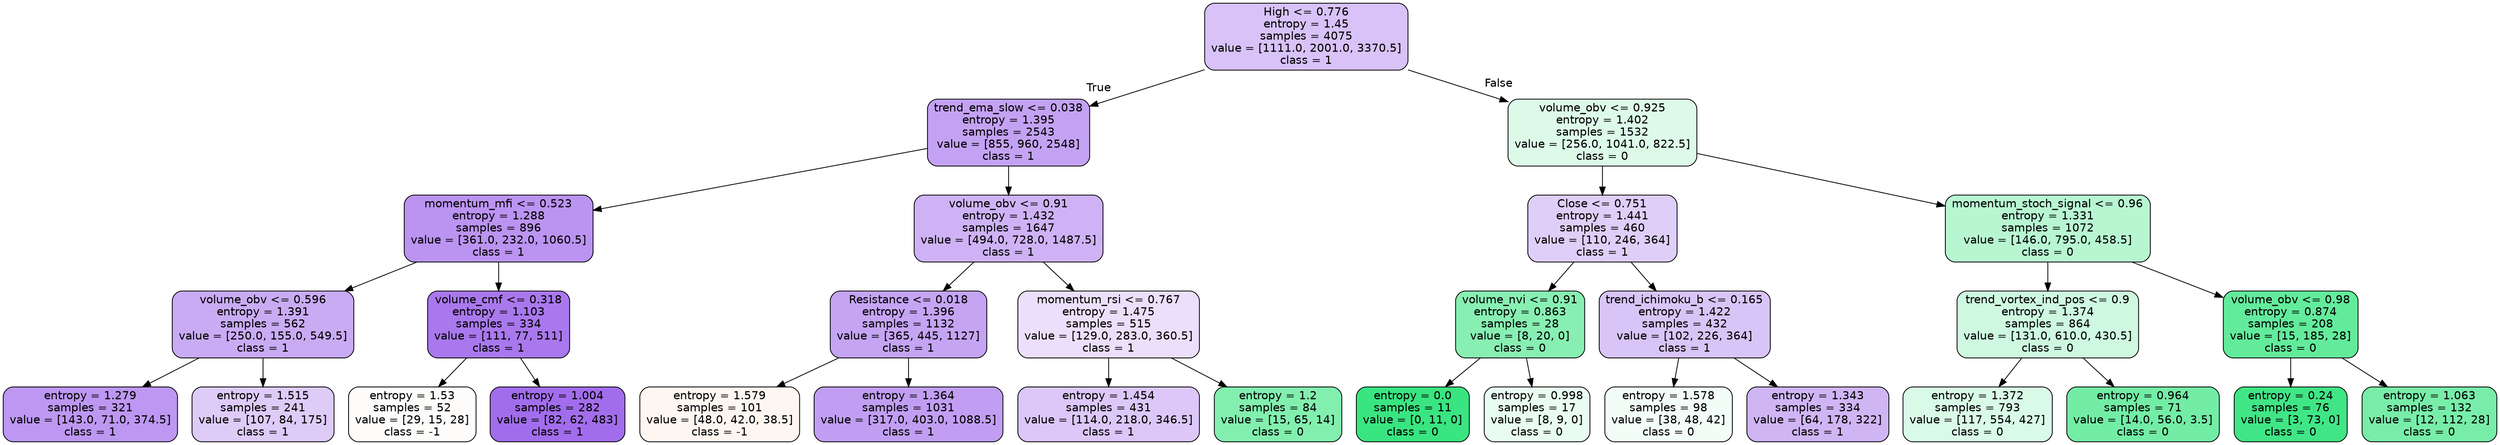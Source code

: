digraph Tree {
node [shape=box, style="filled, rounded", color="black", fontname=helvetica] ;
edge [fontname=helvetica] ;
0 [label="High <= 0.776\nentropy = 1.45\nsamples = 4075\nvalue = [1111.0, 2001.0, 3370.5]\nclass = 1", fillcolor="#8139e54e"] ;
1 [label="trend_ema_slow <= 0.038\nentropy = 1.395\nsamples = 2543\nvalue = [855, 960, 2548]\nclass = 1", fillcolor="#8139e577"] ;
0 -> 1 [labeldistance=2.5, labelangle=45, headlabel="True"] ;
2 [label="momentum_mfi <= 0.523\nentropy = 1.288\nsamples = 896\nvalue = [361.0, 232.0, 1060.5]\nclass = 1", fillcolor="#8139e58a"] ;
1 -> 2 ;
3 [label="volume_obv <= 0.596\nentropy = 1.391\nsamples = 562\nvalue = [250.0, 155.0, 549.5]\nclass = 1", fillcolor="#8139e56c"] ;
2 -> 3 ;
4 [label="entropy = 1.279\nsamples = 321\nvalue = [143.0, 71.0, 374.5]\nclass = 1", fillcolor="#8139e585"] ;
3 -> 4 ;
5 [label="entropy = 1.515\nsamples = 241\nvalue = [107, 84, 175]\nclass = 1", fillcolor="#8139e543"] ;
3 -> 5 ;
6 [label="volume_cmf <= 0.318\nentropy = 1.103\nsamples = 334\nvalue = [111, 77, 511]\nclass = 1", fillcolor="#8139e5ad"] ;
2 -> 6 ;
7 [label="entropy = 1.53\nsamples = 52\nvalue = [29, 15, 28]\nclass = -1", fillcolor="#e5813906"] ;
6 -> 7 ;
8 [label="entropy = 1.004\nsamples = 282\nvalue = [82, 62, 483]\nclass = 1", fillcolor="#8139e5bc"] ;
6 -> 8 ;
9 [label="volume_obv <= 0.91\nentropy = 1.432\nsamples = 1647\nvalue = [494.0, 728.0, 1487.5]\nclass = 1", fillcolor="#8139e562"] ;
1 -> 9 ;
10 [label="Resistance <= 0.018\nentropy = 1.396\nsamples = 1132\nvalue = [365, 445, 1127]\nclass = 1", fillcolor="#8139e575"] ;
9 -> 10 ;
11 [label="entropy = 1.579\nsamples = 101\nvalue = [48.0, 42.0, 38.5]\nclass = -1", fillcolor="#e5813912"] ;
10 -> 11 ;
12 [label="entropy = 1.364\nsamples = 1031\nvalue = [317.0, 403.0, 1088.5]\nclass = 1", fillcolor="#8139e57c"] ;
10 -> 12 ;
13 [label="momentum_rsi <= 0.767\nentropy = 1.475\nsamples = 515\nvalue = [129.0, 283.0, 360.5]\nclass = 1", fillcolor="#8139e528"] ;
9 -> 13 ;
14 [label="entropy = 1.454\nsamples = 431\nvalue = [114.0, 218.0, 346.5]\nclass = 1", fillcolor="#8139e547"] ;
13 -> 14 ;
15 [label="entropy = 1.2\nsamples = 84\nvalue = [15, 65, 14]\nclass = 0", fillcolor="#39e581a1"] ;
13 -> 15 ;
16 [label="volume_obv <= 0.925\nentropy = 1.402\nsamples = 1532\nvalue = [256.0, 1041.0, 822.5]\nclass = 0", fillcolor="#39e5812b"] ;
0 -> 16 [labeldistance=2.5, labelangle=-45, headlabel="False"] ;
17 [label="Close <= 0.751\nentropy = 1.441\nsamples = 460\nvalue = [110, 246, 364]\nclass = 1", fillcolor="#8139e53f"] ;
16 -> 17 ;
18 [label="volume_nvi <= 0.91\nentropy = 0.863\nsamples = 28\nvalue = [8, 20, 0]\nclass = 0", fillcolor="#39e58199"] ;
17 -> 18 ;
19 [label="entropy = 0.0\nsamples = 11\nvalue = [0, 11, 0]\nclass = 0", fillcolor="#39e581ff"] ;
18 -> 19 ;
20 [label="entropy = 0.998\nsamples = 17\nvalue = [8, 9, 0]\nclass = 0", fillcolor="#39e5811c"] ;
18 -> 20 ;
21 [label="trend_ichimoku_b <= 0.165\nentropy = 1.422\nsamples = 432\nvalue = [102, 226, 364]\nclass = 1", fillcolor="#8139e54c"] ;
17 -> 21 ;
22 [label="entropy = 1.578\nsamples = 98\nvalue = [38, 48, 42]\nclass = 0", fillcolor="#39e58112"] ;
21 -> 22 ;
23 [label="entropy = 1.343\nsamples = 334\nvalue = [64, 178, 322]\nclass = 1", fillcolor="#8139e55f"] ;
21 -> 23 ;
24 [label="momentum_stoch_signal <= 0.96\nentropy = 1.331\nsamples = 1072\nvalue = [146.0, 795.0, 458.5]\nclass = 0", fillcolor="#39e5815b"] ;
16 -> 24 ;
25 [label="trend_vortex_ind_pos <= 0.9\nentropy = 1.374\nsamples = 864\nvalue = [131.0, 610.0, 430.5]\nclass = 0", fillcolor="#39e5813e"] ;
24 -> 25 ;
26 [label="entropy = 1.372\nsamples = 793\nvalue = [117, 554, 427]\nclass = 0", fillcolor="#39e58130"] ;
25 -> 26 ;
27 [label="entropy = 0.964\nsamples = 71\nvalue = [14.0, 56.0, 3.5]\nclass = 0", fillcolor="#39e581b4"] ;
25 -> 27 ;
28 [label="volume_obv <= 0.98\nentropy = 0.874\nsamples = 208\nvalue = [15, 185, 28]\nclass = 0", fillcolor="#39e581c8"] ;
24 -> 28 ;
29 [label="entropy = 0.24\nsamples = 76\nvalue = [3, 73, 0]\nclass = 0", fillcolor="#39e581f5"] ;
28 -> 29 ;
30 [label="entropy = 1.063\nsamples = 132\nvalue = [12, 112, 28]\nclass = 0", fillcolor="#39e581ad"] ;
28 -> 30 ;
}